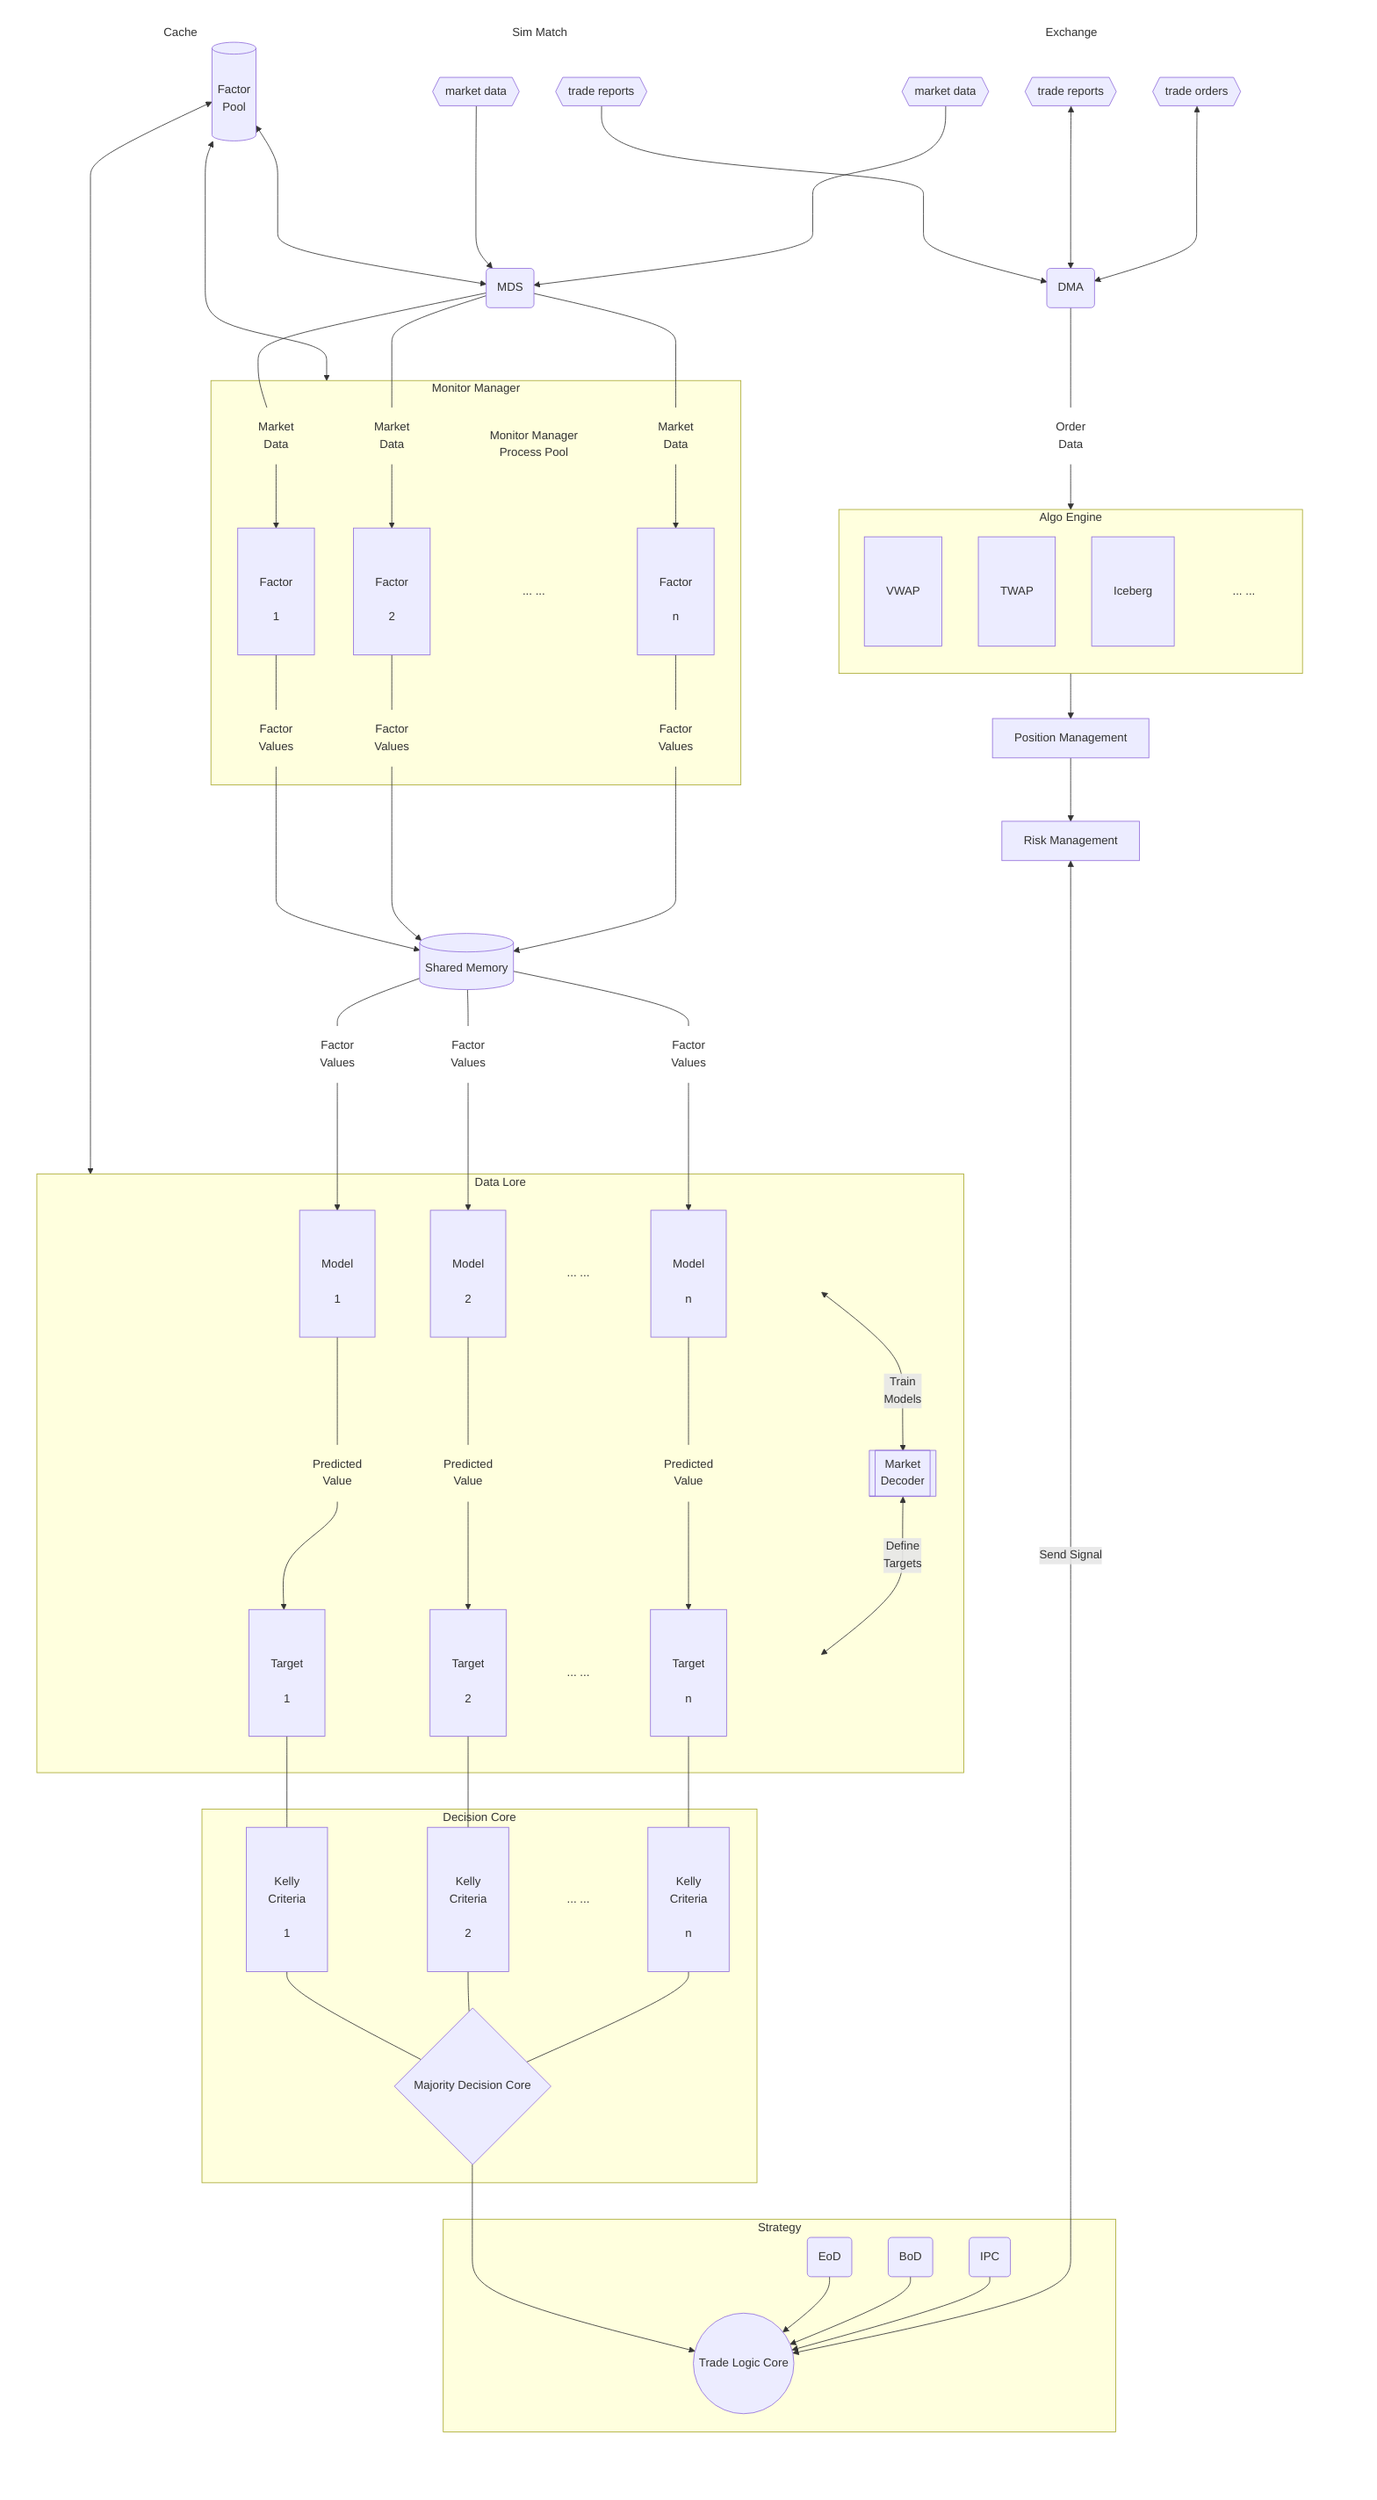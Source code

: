 flowchart TB
    subgraph External["&nbsp"]
        subgraph SM ["Sim Match"]
            S1{{"market data"}}
            S2{{"trade reports"}}
        end

        subgraph EX ["Exchange"]
            E1{{"market data"}}
            E2{{"trade reports"}}
            E3{{"trade orders"}}
        end

        subgraph Storage ["Cache"]
            DB[("\n Factor \n Pool \n\n")]
        end
    end

    subgraph Local ["&nbsp"]
        subgraph PyAlgoEngine ["&nbsp"]
            subgraph Layer1 ["&nbsp"]
                MDS("MDS")
                DMA("DMA")
            end

            subgraph Layer2 ["&nbsp"]
                subgraph MonitorManager ["Monitor Manager"]
                    MD1["Market \n Data"]:::hidden
                    MD2["Market \n Data"]:::hidden
                    MD3["\n Monitor Manager \n Process Pool"]:::hidden
                    MD4["Market \n Data"]:::hidden

                    M1["\n\n Factor \n\n 1 \n\n"]
                    M2["\n\n Factor \n\n 2 \n\n"]
                    M3["... ..."]:::hidden
                    M4["\n\n Factor \n\n n \n\n"]

                    F1["Factor \n Values"]:::hidden
                    F2["Factor \n Values"]:::hidden
                    F4["Factor \n Values"]:::hidden
                end

                OD["Order \n Data"]:::hidden

                subgraph AlgoEngine ["Algo Engine"]
                    direction TB
                    A1["\n\n VWAP \n\n\n"]
                    A2["\n\n TWAP \n\n\n"]
                    A3["\n\n Iceberg \n\n\n"]
                    A4["... ..."]:::hidden
                end

                PM["Position Management"]
                RM["Risk Management"]

%%                CACHE["Storage \n and \n Caching"]:::hidden
%%                VAL["Training \n and \n Validation"]:::hidden
            end

            subgraph Layer3 ["&nbsp"]
                SHM[("Shared Memory")]

                F5["Factor \n Values"]:::hidden
                F6["Factor \n Values"]:::hidden
                F8["Factor \n Values"]:::hidden
            end
        end

        subgraph Quark ["&nbsp"]
            subgraph DataLore ["Data Lore"]

                subgraph Layer4 ["&nbsp"]
                    C1["\n\n Model \n\n 1 \n\n"]
                    C2["\n\n Model \n\n 2 \n\n"]
                    C3["... ..."]:::hidden
                    C4["\n\n Model \n\n n \n\n"]
                    placeholder3["&nbsp"]:::hidden
                end

                DEC[["Market \n Decoder"]]
                subgraph Layer5 ["&nbsp"]
                    P1["Predicted \n Value"]:::hidden
                    P2["Predicted \n Value"]:::hidden
                    P3["&nbsp"]:::hidden
                    P4["Predicted \n Value"]:::hidden
                    placeholder4["&nbsp"]:::hidden
                end

                subgraph Layer6 ["&nbsp"]
                    T1["\n\n Target \n\n 1 \n\n"]
                    T2["\n\n Target \n\n 2 \n\n"]
                    T3["... ..."]:::hidden
                    T4["\n\n Target \n\n n \n\n"]
                    placeholder5["&nbsp"]:::hidden
                end
            end

            subgraph DecisionCore ["Decision Core"]
                K1["\n\n Kelly \n Criteria \n\n 1 \n\n"]
                K2["\n\n Kelly \n Criteria \n\n 2 \n\n"]
                K3["... ..."]:::hidden
                K4["\n\n Kelly \n Criteria \n\n n \n\n"]

                MDC{"Majority Decision Core"}
            end

            subgraph Strategy ["Strategy"]
                Signal(("Trade Logic Core"))
                EOD("EoD")
                BOD("BoD")
                IPC("IPC")
            end
        end
    end

    DB <--> MDS
    S1 --> MDS
    S2 --> DMA

    E1 --> MDS
    E2 <--> DMA
    E3 <--> DMA

    DB <--> MonitorManager
    MDS --- MD1 --> M1 --- F1 ---> SHM
    MDS --- MD2 --> M2 --- F2 ---> SHM
    MDS ~~~ MD3 ~~~ M3       ~~~~~ SHM
    MDS --- MD4 --> M4 --- F4 ---> SHM

    DMA --- OD --> AlgoEngine --> PM --> RM

    DB <--> DataLore
    SHM --- F5 --> C1 --- P1 --> T1 --- K1 --- MDC
    SHM --- F6 --> C2 --- P2 --> T2 --- K2 --- MDC
    SHM ~~~        C3 ~~~ P3 ~~~ T3 ~~~ K3 ~~~ MDC
    SHM --- F8 --> C4 --- P4 --> T4 --- K4 --- MDC

    placeholder3 ~~~ placeholder4 ~~~ placeholder5
    placeholder3 <-- "Train \n Models" --> DEC <-- "Define \n Targets" --> placeholder5

    MDC ---> Signal
    EOD & BOD & IPC --> Signal
    RM <-- "Send Signal" --> Signal

    classDef hidden fill-opacity: 0, stroke-opacity: 0

    style External fill-opacity: 0, stroke-opacity: 0
    style Storage fill-opacity: 0, stroke-opacity: 0
    style SM fill-opacity: 0, stroke-opacity: 0
    style EX fill-opacity: 0, stroke-opacity: 0
    style Local fill-opacity: 0, stroke-opacity: 0
    style PyAlgoEngine fill-opacity: 0, stroke-opacity: 0
    style Layer1 fill-opacity: 0, stroke-opacity: 0
    style Layer2 fill-opacity: 0, stroke-opacity: 0
%%    style MonitorManager fill-opacity: 0, stroke-opacity: 0
%%    style AlgoEngine fill-opacity: 0, stroke-opacity: 0
    style Quark fill-opacity: 0, stroke-opacity: 0
    style Layer3 fill-opacity: 0, stroke-opacity: 0
    style Layer4 fill-opacity: 0, stroke-opacity: 0
    style Layer5 fill-opacity: 0, stroke-opacity: 0
    style Layer6 fill-opacity: 0, stroke-opacity: 0
%%    style DataLore fill-opacity: 0, stroke-opacity: 0
%%    style DecisionCore fill-opacity: 0, stroke-opacity: 0
%%    style Strategy fill-opacity: 0, stroke-opacity: 0